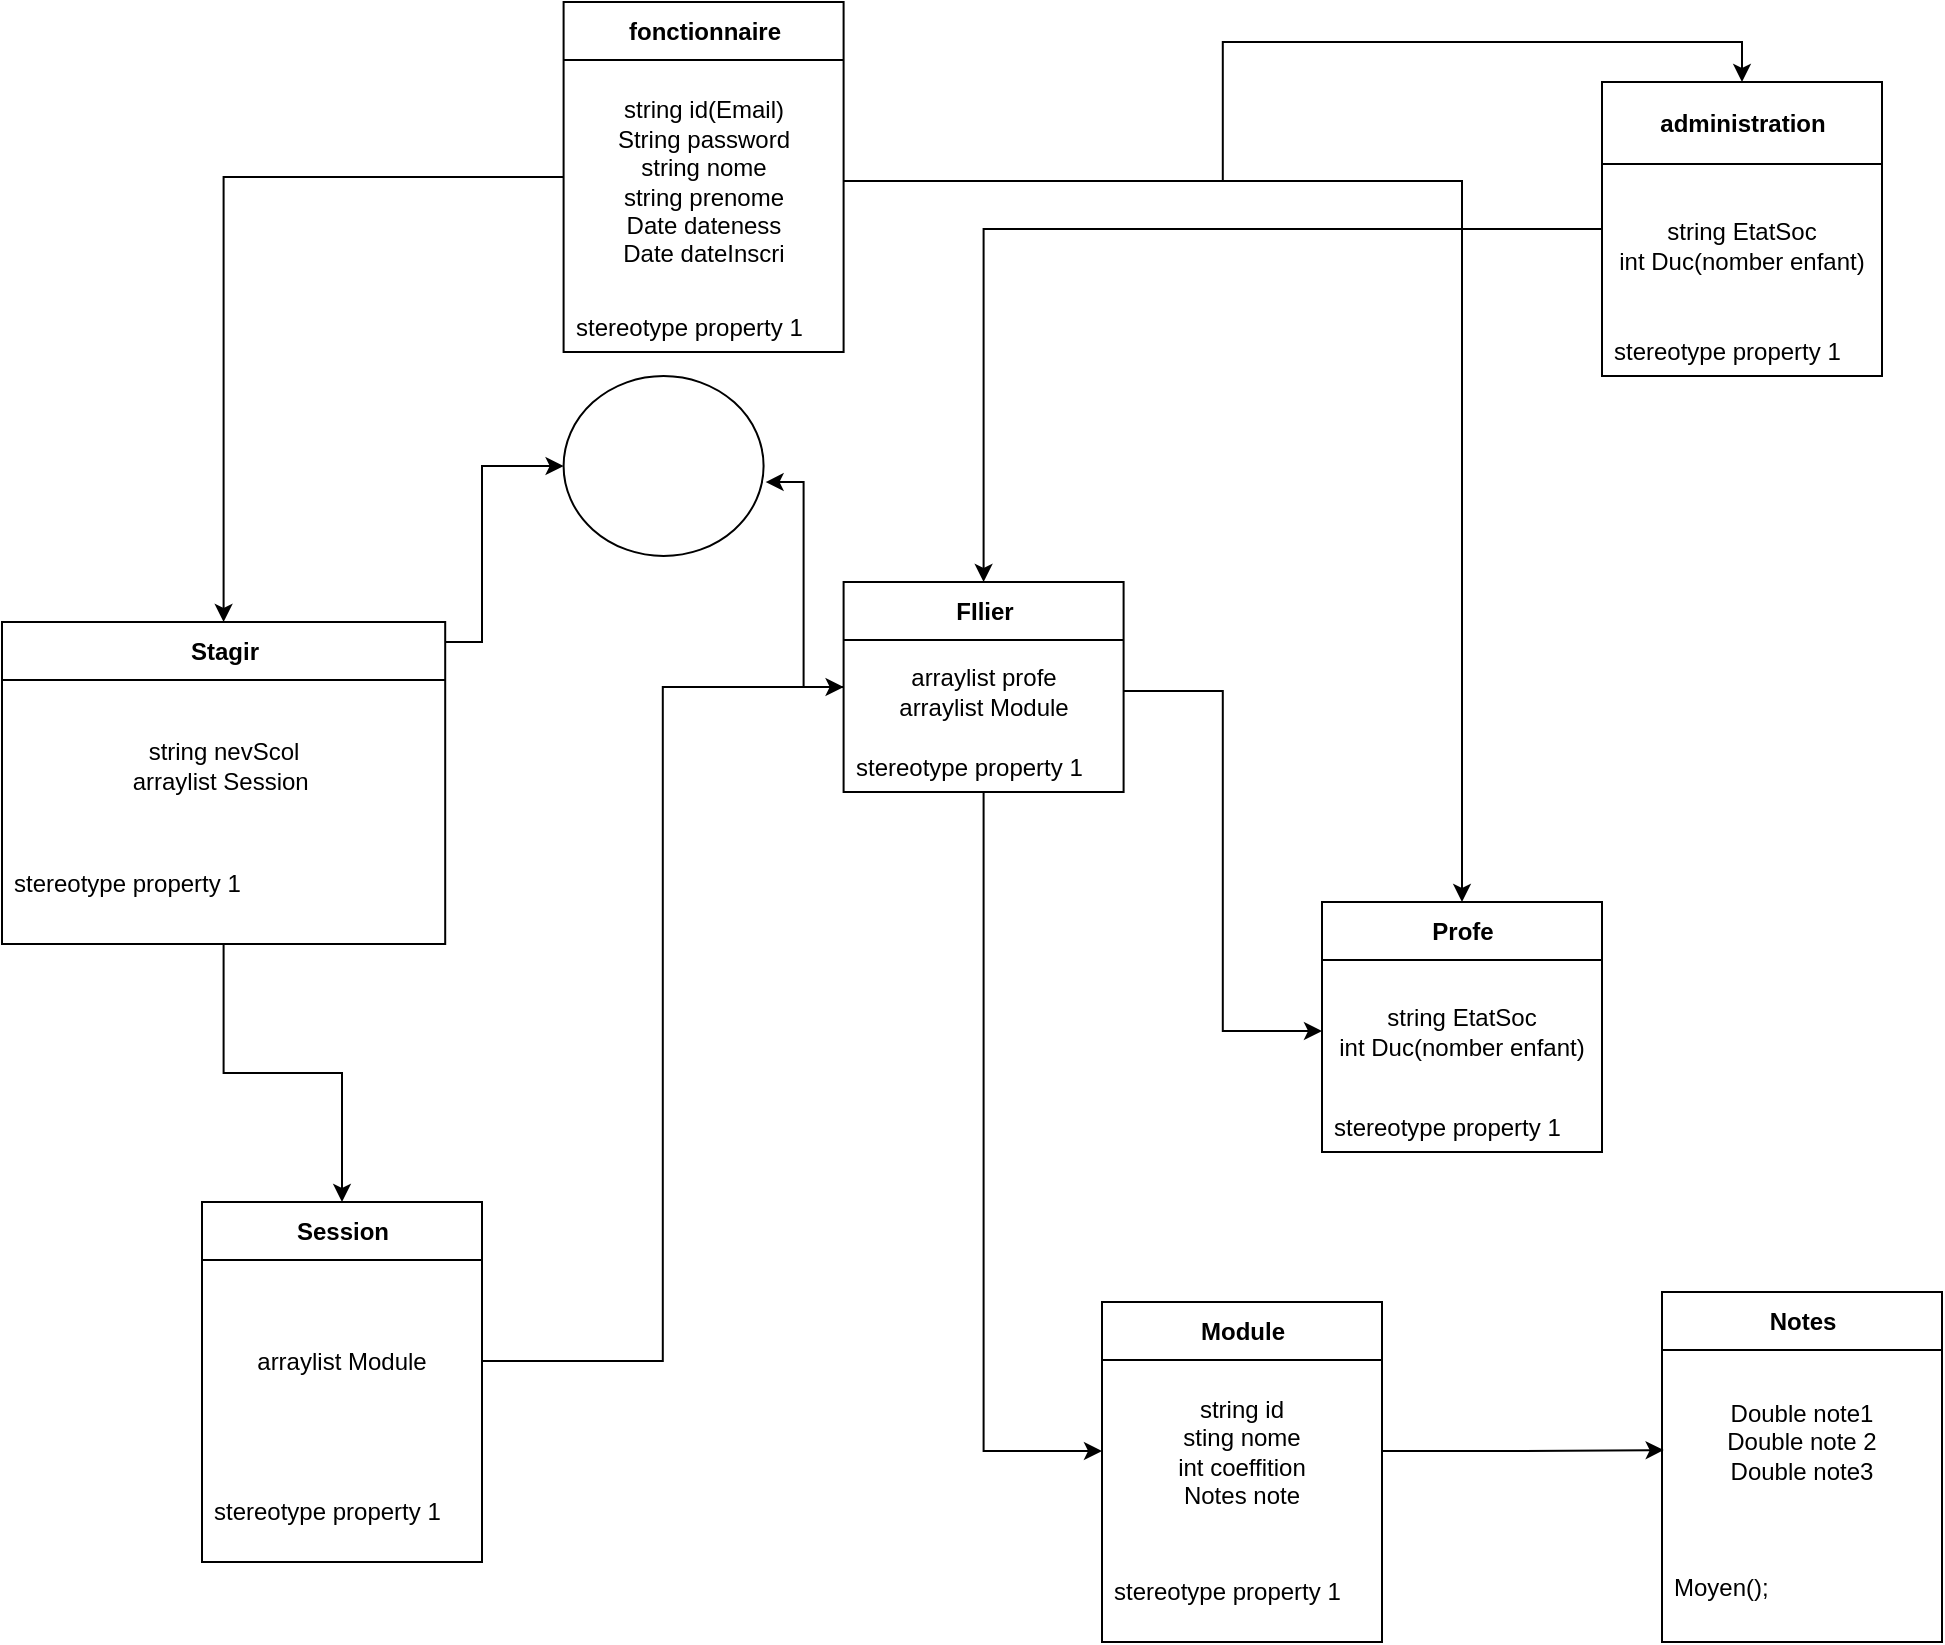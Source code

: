 <mxfile version="14.3.1" type="github">
  <diagram id="1NxRG8D7V6ZAQGZjh9II" name="Page-1">
    <mxGraphModel dx="2523" dy="2008" grid="1" gridSize="10" guides="1" tooltips="1" connect="1" arrows="1" fold="1" page="1" pageScale="1" pageWidth="850" pageHeight="1100" math="0" shadow="0">
      <root>
        <mxCell id="0" />
        <mxCell id="1" parent="0" />
        <mxCell id="w4kRflrV1mzjxwacPPMQ-11" style="edgeStyle=orthogonalEdgeStyle;rounded=0;orthogonalLoop=1;jettySize=auto;html=1;entryX=0.5;entryY=0;entryDx=0;entryDy=0;endArrow=classic;endFill=1;" edge="1" parent="1" source="P056auIVvopmCKvKTStU-19" target="P056auIVvopmCKvKTStU-28">
          <mxGeometry relative="1" as="geometry" />
        </mxCell>
        <mxCell id="w4kRflrV1mzjxwacPPMQ-14" style="edgeStyle=orthogonalEdgeStyle;rounded=0;orthogonalLoop=1;jettySize=auto;html=1;endArrow=classic;endFill=1;entryX=0;entryY=0.5;entryDx=0;entryDy=0;" edge="1" parent="1" source="P056auIVvopmCKvKTStU-19" target="P056auIVvopmCKvKTStU-37">
          <mxGeometry relative="1" as="geometry">
            <Array as="points">
              <mxPoint x="60" y="70" />
              <mxPoint x="60" y="-18" />
            </Array>
          </mxGeometry>
        </mxCell>
        <mxCell id="P056auIVvopmCKvKTStU-19" value="Stagir" style="swimlane;fontStyle=1;align=center;verticalAlign=middle;childLayout=stackLayout;horizontal=1;startSize=29;horizontalStack=0;resizeParent=1;resizeParentMax=0;resizeLast=0;collapsible=0;marginBottom=0;html=1;" parent="1" vertex="1">
          <mxGeometry x="-180" y="60" width="221.6" height="161" as="geometry" />
        </mxCell>
        <mxCell id="P056auIVvopmCKvKTStU-20" value="&lt;br&gt;string nevScol&lt;br&gt;arraylist Session&amp;nbsp;" style="text;html=1;strokeColor=none;fillColor=none;align=center;verticalAlign=middle;spacingLeft=4;spacingRight=4;overflow=hidden;rotatable=0;points=[[0,0.5],[1,0.5]];portConstraint=eastwest;" parent="P056auIVvopmCKvKTStU-19" vertex="1">
          <mxGeometry y="29" width="221.6" height="71" as="geometry" />
        </mxCell>
        <mxCell id="P056auIVvopmCKvKTStU-21" value="stereotype property 1" style="text;html=1;strokeColor=none;fillColor=none;align=left;verticalAlign=middle;spacingLeft=4;spacingRight=4;overflow=hidden;rotatable=0;points=[[0,0.5],[1,0.5]];portConstraint=eastwest;" parent="P056auIVvopmCKvKTStU-19" vertex="1">
          <mxGeometry y="100" width="221.6" height="61" as="geometry" />
        </mxCell>
        <mxCell id="w4kRflrV1mzjxwacPPMQ-8" style="edgeStyle=orthogonalEdgeStyle;rounded=0;orthogonalLoop=1;jettySize=auto;html=1;entryX=0;entryY=0.5;entryDx=0;entryDy=0;endArrow=classic;endFill=1;" edge="1" parent="1" source="P056auIVvopmCKvKTStU-22" target="P056auIVvopmCKvKTStU-26">
          <mxGeometry relative="1" as="geometry" />
        </mxCell>
        <mxCell id="w4kRflrV1mzjxwacPPMQ-13" style="edgeStyle=orthogonalEdgeStyle;rounded=0;orthogonalLoop=1;jettySize=auto;html=1;entryX=1.01;entryY=0.589;entryDx=0;entryDy=0;entryPerimeter=0;endArrow=classic;endFill=1;" edge="1" parent="1" source="P056auIVvopmCKvKTStU-22" target="P056auIVvopmCKvKTStU-37">
          <mxGeometry relative="1" as="geometry" />
        </mxCell>
        <mxCell id="P056auIVvopmCKvKTStU-22" value="FIlier" style="swimlane;fontStyle=1;align=center;verticalAlign=middle;childLayout=stackLayout;horizontal=1;startSize=29;horizontalStack=0;resizeParent=1;resizeParentMax=0;resizeLast=0;collapsible=0;marginBottom=0;html=1;" parent="1" vertex="1">
          <mxGeometry x="240.8" y="40" width="140" height="105" as="geometry" />
        </mxCell>
        <mxCell id="P056auIVvopmCKvKTStU-23" value="arraylist profe&lt;br&gt;arraylist Module" style="text;html=1;strokeColor=none;fillColor=none;align=center;verticalAlign=middle;spacingLeft=4;spacingRight=4;overflow=hidden;rotatable=0;points=[[0,0.5],[1,0.5]];portConstraint=eastwest;" parent="P056auIVvopmCKvKTStU-22" vertex="1">
          <mxGeometry y="29" width="140" height="51" as="geometry" />
        </mxCell>
        <mxCell id="P056auIVvopmCKvKTStU-24" value="stereotype property 1" style="text;html=1;strokeColor=none;fillColor=none;align=left;verticalAlign=middle;spacingLeft=4;spacingRight=4;overflow=hidden;rotatable=0;points=[[0,0.5],[1,0.5]];portConstraint=eastwest;" parent="P056auIVvopmCKvKTStU-22" vertex="1">
          <mxGeometry y="80" width="140" height="25" as="geometry" />
        </mxCell>
        <mxCell id="P056auIVvopmCKvKTStU-25" value="Module&lt;span style=&quot;color: rgba(0 , 0 , 0 , 0) ; font-family: monospace ; font-size: 0px ; font-weight: 400&quot;&gt;%3CmxGraphModel%3E%3Croot%3E%3CmxCell%20id%3D%220%22%2F%3E%3CmxCell%20id%3D%221%22%20parent%3D%220%22%2F%3E%3CmxCell%20id%3D%222%22%20value%3D%22FIlier%22%20style%3D%22swimlane%3BfontStyle%3D1%3Balign%3Dcenter%3BverticalAlign%3Dmiddle%3BchildLayout%3DstackLayout%3Bhorizontal%3D1%3BstartSize%3D29%3BhorizontalStack%3D0%3BresizeParent%3D1%3BresizeParentMax%3D0%3BresizeLast%3D0%3Bcollapsible%3D0%3BmarginBottom%3D0%3Bhtml%3D1%3B%22%20vertex%3D%221%22%20parent%3D%221%22%3E%3CmxGeometry%20x%3D%22270%22%20y%3D%22400%22%20width%3D%22140%22%20height%3D%2279%22%20as%3D%22geometry%22%2F%3E%3C%2FmxCell%3E%3CmxCell%20id%3D%223%22%20value%3D%22%26amp%3Blt%3B%26amp%3Blt%3Bstereotype1%26amp%3Bgt%3B%26amp%3Bgt%3B%22%20style%3D%22text%3Bhtml%3D1%3BstrokeColor%3Dnone%3BfillColor%3Dnone%3Balign%3Dcenter%3BverticalAlign%3Dmiddle%3BspacingLeft%3D4%3BspacingRight%3D4%3Boverflow%3Dhidden%3Brotatable%3D0%3Bpoints%3D%5B%5B0%2C0.5%5D%2C%5B1%2C0.5%5D%5D%3BportConstraint%3Deastwest%3B%22%20vertex%3D%221%22%20parent%3D%222%22%3E%3CmxGeometry%20y%3D%2229%22%20width%3D%22140%22%20height%3D%2225%22%20as%3D%22geometry%22%2F%3E%3C%2FmxCell%3E%3CmxCell%20id%3D%224%22%20value%3D%22stereotype%20property%201%22%20style%3D%22text%3Bhtml%3D1%3BstrokeColor%3Dnone%3BfillColor%3Dnone%3Balign%3Dleft%3BverticalAlign%3Dmiddle%3BspacingLeft%3D4%3BspacingRight%3D4%3Boverflow%3Dhidden%3Brotatable%3D0%3Bpoints%3D%5B%5B0%2C0.5%5D%2C%5B1%2C0.5%5D%5D%3BportConstraint%3Deastwest%3B%22%20vertex%3D%221%22%20parent%3D%222%22%3E%3CmxGeometry%20y%3D%2254%22%20width%3D%22140%22%20height%3D%2225%22%20as%3D%22geometry%22%2F%3E%3C%2FmxCell%3E%3C%2Froot%3E%3C%2FmxGraphModel%3E&lt;/span&gt;" style="swimlane;fontStyle=1;align=center;verticalAlign=middle;childLayout=stackLayout;horizontal=1;startSize=29;horizontalStack=0;resizeParent=1;resizeParentMax=0;resizeLast=0;collapsible=0;marginBottom=0;html=1;" parent="1" vertex="1">
          <mxGeometry x="370" y="400" width="140" height="170" as="geometry" />
        </mxCell>
        <mxCell id="P056auIVvopmCKvKTStU-26" value="string id&lt;br&gt;sting nome&lt;br&gt;int coeffition&lt;br&gt;Notes note" style="text;html=1;strokeColor=none;fillColor=none;align=center;verticalAlign=middle;spacingLeft=4;spacingRight=4;overflow=hidden;rotatable=0;points=[[0,0.5],[1,0.5]];portConstraint=eastwest;" parent="P056auIVvopmCKvKTStU-25" vertex="1">
          <mxGeometry y="29" width="140" height="91" as="geometry" />
        </mxCell>
        <mxCell id="P056auIVvopmCKvKTStU-27" value="stereotype property 1" style="text;html=1;strokeColor=none;fillColor=none;align=left;verticalAlign=middle;spacingLeft=4;spacingRight=4;overflow=hidden;rotatable=0;points=[[0,0.5],[1,0.5]];portConstraint=eastwest;" parent="P056auIVvopmCKvKTStU-25" vertex="1">
          <mxGeometry y="120" width="140" height="50" as="geometry" />
        </mxCell>
        <mxCell id="P056auIVvopmCKvKTStU-28" value="Session&lt;span style=&quot;color: rgba(0 , 0 , 0 , 0) ; font-family: monospace ; font-size: 0px ; font-weight: 400&quot;&gt;%3CmxGraphModel%3E%3Croot%3E%3CmxCell%20id%3D%220%22%2F%3E%3CmxCell%20id%3D%221%22%20parent%3D%220%22%2F%3E%3CmxCell%20id%3D%222%22%20value%3D%22FIlier%22%20style%3D%22swimlane%3BfontStyle%3D1%3Balign%3Dcenter%3BverticalAlign%3Dmiddle%3BchildLayout%3DstackLayout%3Bhorizontal%3D1%3BstartSize%3D29%3BhorizontalStack%3D0%3BresizeParent%3D1%3BresizeParentMax%3D0%3BresizeLast%3D0%3Bcollapsible%3D0%3BmarginBottom%3D0%3Bhtml%3D1%3B%22%20vertex%3D%221%22%20parent%3D%221%22%3E%3CmxGeometry%20x%3D%22270%22%20y%3D%22400%22%20width%3D%22140%22%20height%3D%2279%22%20as%3D%22geometry%22%2F%3E%3C%2FmxCell%3E%3CmxCell%20id%3D%223%22%20value%3D%22%26amp%3Blt%3B%26amp%3Blt%3Bstereotype1%26amp%3Bgt%3B%26amp%3Bgt%3B%22%20style%3D%22text%3Bhtml%3D1%3BstrokeColor%3Dnone%3BfillColor%3Dnone%3Balign%3Dcenter%3BverticalAlign%3Dmiddle%3BspacingLeft%3D4%3BspacingRight%3D4%3Boverflow%3Dhidden%3Brotatable%3D0%3Bpoints%3D%5B%5B0%2C0.5%5D%2C%5B1%2C0.5%5D%5D%3BportConstraint%3Deastwest%3B%22%20vertex%3D%221%22%20parent%3D%222%22%3E%3CmxGeometry%20y%3D%2229%22%20width%3D%22140%22%20height%3D%2225%22%20as%3D%22geometry%22%2F%3E%3C%2FmxCell%3E%3CmxCell%20id%3D%224%22%20value%3D%22stereotype%20property%201%22%20style%3D%22text%3Bhtml%3D1%3BstrokeColor%3Dnone%3BfillColor%3Dnone%3Balign%3Dleft%3BverticalAlign%3Dmiddle%3BspacingLeft%3D4%3BspacingRight%3D4%3Boverflow%3Dhidden%3Brotatable%3D0%3Bpoints%3D%5B%5B0%2C0.5%5D%2C%5B1%2C0.5%5D%5D%3BportConstraint%3Deastwest%3B%22%20vertex%3D%221%22%20parent%3D%222%22%3E%3CmxGeometry%20y%3D%2254%22%20width%3D%22140%22%20height%3D%2225%22%20as%3D%22geometry%22%2F%3E%3C%2FmxCell%3E%3C%2Froot%3E%3C%2FmxGraphModel%3E&lt;/span&gt;" style="swimlane;fontStyle=1;align=center;verticalAlign=middle;childLayout=stackLayout;horizontal=1;startSize=29;horizontalStack=0;resizeParent=1;resizeParentMax=0;resizeLast=0;collapsible=0;marginBottom=0;html=1;" parent="1" vertex="1">
          <mxGeometry x="-80.0" y="350" width="140" height="180" as="geometry" />
        </mxCell>
        <mxCell id="P056auIVvopmCKvKTStU-29" value="arraylist Module" style="text;html=1;strokeColor=none;fillColor=none;align=center;verticalAlign=middle;spacingLeft=4;spacingRight=4;overflow=hidden;rotatable=0;points=[[0,0.5],[1,0.5]];portConstraint=eastwest;" parent="P056auIVvopmCKvKTStU-28" vertex="1">
          <mxGeometry y="29" width="140" height="101" as="geometry" />
        </mxCell>
        <mxCell id="P056auIVvopmCKvKTStU-30" value="stereotype property 1" style="text;html=1;strokeColor=none;fillColor=none;align=left;verticalAlign=middle;spacingLeft=4;spacingRight=4;overflow=hidden;rotatable=0;points=[[0,0.5],[1,0.5]];portConstraint=eastwest;" parent="P056auIVvopmCKvKTStU-28" vertex="1">
          <mxGeometry y="130" width="140" height="50" as="geometry" />
        </mxCell>
        <mxCell id="P056auIVvopmCKvKTStU-37" value="" style="ellipse;whiteSpace=wrap;html=1;align=center;rotation=0;" parent="1" vertex="1">
          <mxGeometry x="100.8" y="-63" width="100" height="90" as="geometry" />
        </mxCell>
        <mxCell id="P056auIVvopmCKvKTStU-42" value="Notes" style="swimlane;fontStyle=1;align=center;verticalAlign=middle;childLayout=stackLayout;horizontal=1;startSize=29;horizontalStack=0;resizeParent=1;resizeParentMax=0;resizeLast=0;collapsible=0;marginBottom=0;html=1;" parent="1" vertex="1">
          <mxGeometry x="650" y="395" width="140" height="175" as="geometry" />
        </mxCell>
        <mxCell id="P056auIVvopmCKvKTStU-43" value="Double note1&lt;br&gt;Double note 2&lt;br&gt;Double note3&lt;br&gt;" style="text;html=1;strokeColor=none;fillColor=none;align=center;verticalAlign=middle;spacingLeft=4;spacingRight=4;overflow=hidden;rotatable=0;points=[[0,0.5],[1,0.5]];portConstraint=eastwest;" parent="P056auIVvopmCKvKTStU-42" vertex="1">
          <mxGeometry y="29" width="140" height="91" as="geometry" />
        </mxCell>
        <mxCell id="P056auIVvopmCKvKTStU-44" value="Moyen();" style="text;html=1;strokeColor=none;fillColor=none;align=left;verticalAlign=middle;spacingLeft=4;spacingRight=4;overflow=hidden;rotatable=0;points=[[0,0.5],[1,0.5]];portConstraint=eastwest;" parent="P056auIVvopmCKvKTStU-42" vertex="1">
          <mxGeometry y="120" width="140" height="55" as="geometry" />
        </mxCell>
        <mxCell id="P056auIVvopmCKvKTStU-47" value="Profe" style="swimlane;fontStyle=1;align=center;verticalAlign=middle;childLayout=stackLayout;horizontal=1;startSize=29;horizontalStack=0;resizeParent=1;resizeParentMax=0;resizeLast=0;collapsible=0;marginBottom=0;html=1;" parent="1" vertex="1">
          <mxGeometry x="480" y="200" width="140" height="125" as="geometry" />
        </mxCell>
        <mxCell id="P056auIVvopmCKvKTStU-48" value="string EtatSoc&lt;br&gt;int Duc(nomber enfant)" style="text;html=1;strokeColor=none;fillColor=none;align=center;verticalAlign=middle;spacingLeft=4;spacingRight=4;overflow=hidden;rotatable=0;points=[[0,0.5],[1,0.5]];portConstraint=eastwest;" parent="P056auIVvopmCKvKTStU-47" vertex="1">
          <mxGeometry y="29" width="140" height="71" as="geometry" />
        </mxCell>
        <mxCell id="P056auIVvopmCKvKTStU-49" value="stereotype property 1" style="text;html=1;strokeColor=none;fillColor=none;align=left;verticalAlign=middle;spacingLeft=4;spacingRight=4;overflow=hidden;rotatable=0;points=[[0,0.5],[1,0.5]];portConstraint=eastwest;" parent="P056auIVvopmCKvKTStU-47" vertex="1">
          <mxGeometry y="100" width="140" height="25" as="geometry" />
        </mxCell>
        <mxCell id="w4kRflrV1mzjxwacPPMQ-6" style="edgeStyle=orthogonalEdgeStyle;rounded=0;orthogonalLoop=1;jettySize=auto;html=1;endArrow=classic;endFill=1;" edge="1" parent="1" source="P056auIVvopmCKvKTStU-50" target="P056auIVvopmCKvKTStU-19">
          <mxGeometry relative="1" as="geometry" />
        </mxCell>
        <mxCell id="P056auIVvopmCKvKTStU-50" value="fonctionnaire" style="swimlane;fontStyle=1;align=center;verticalAlign=middle;childLayout=stackLayout;horizontal=1;startSize=29;horizontalStack=0;resizeParent=1;resizeParentMax=0;resizeLast=0;collapsible=0;marginBottom=0;html=1;" parent="1" vertex="1">
          <mxGeometry x="100.8" y="-250" width="140" height="175" as="geometry" />
        </mxCell>
        <mxCell id="P056auIVvopmCKvKTStU-51" value="string id(Email)&lt;br&gt;String password&lt;br&gt;string nome&lt;br&gt;string prenome&lt;br&gt;Date dateness&lt;br&gt;Date dateInscri" style="text;html=1;strokeColor=none;fillColor=none;align=center;verticalAlign=middle;spacingLeft=4;spacingRight=4;overflow=hidden;rotatable=0;points=[[0,0.5],[1,0.5]];portConstraint=eastwest;" parent="P056auIVvopmCKvKTStU-50" vertex="1">
          <mxGeometry y="29" width="140" height="121" as="geometry" />
        </mxCell>
        <mxCell id="P056auIVvopmCKvKTStU-52" value="stereotype property 1" style="text;html=1;strokeColor=none;fillColor=none;align=left;verticalAlign=middle;spacingLeft=4;spacingRight=4;overflow=hidden;rotatable=0;points=[[0,0.5],[1,0.5]];portConstraint=eastwest;" parent="P056auIVvopmCKvKTStU-50" vertex="1">
          <mxGeometry y="150" width="140" height="25" as="geometry" />
        </mxCell>
        <mxCell id="w4kRflrV1mzjxwacPPMQ-17" style="edgeStyle=orthogonalEdgeStyle;rounded=0;orthogonalLoop=1;jettySize=auto;html=1;endArrow=classic;endFill=1;" edge="1" parent="1" source="P056auIVvopmCKvKTStU-55" target="P056auIVvopmCKvKTStU-22">
          <mxGeometry relative="1" as="geometry" />
        </mxCell>
        <mxCell id="P056auIVvopmCKvKTStU-55" value="administration" style="swimlane;fontStyle=1;align=center;verticalAlign=middle;childLayout=stackLayout;horizontal=1;startSize=41;horizontalStack=0;resizeParent=1;resizeParentMax=0;resizeLast=0;collapsible=0;marginBottom=0;html=1;" parent="1" vertex="1">
          <mxGeometry x="620" y="-210" width="140" height="147" as="geometry" />
        </mxCell>
        <mxCell id="P056auIVvopmCKvKTStU-56" value="string EtatSoc&lt;br&gt;int Duc(nomber enfant)" style="text;html=1;strokeColor=none;fillColor=none;align=center;verticalAlign=middle;spacingLeft=4;spacingRight=4;overflow=hidden;rotatable=0;points=[[0,0.5],[1,0.5]];portConstraint=eastwest;" parent="P056auIVvopmCKvKTStU-55" vertex="1">
          <mxGeometry y="41" width="140" height="81" as="geometry" />
        </mxCell>
        <mxCell id="P056auIVvopmCKvKTStU-57" value="stereotype property 1" style="text;html=1;strokeColor=none;fillColor=none;align=left;verticalAlign=middle;spacingLeft=4;spacingRight=4;overflow=hidden;rotatable=0;points=[[0,0.5],[1,0.5]];portConstraint=eastwest;" parent="P056auIVvopmCKvKTStU-55" vertex="1">
          <mxGeometry y="122" width="140" height="25" as="geometry" />
        </mxCell>
        <mxCell id="w4kRflrV1mzjxwacPPMQ-4" style="edgeStyle=orthogonalEdgeStyle;rounded=0;orthogonalLoop=1;jettySize=auto;html=1;endArrow=classic;endFill=1;" edge="1" parent="1" source="P056auIVvopmCKvKTStU-51" target="P056auIVvopmCKvKTStU-47">
          <mxGeometry relative="1" as="geometry" />
        </mxCell>
        <mxCell id="w4kRflrV1mzjxwacPPMQ-7" style="edgeStyle=orthogonalEdgeStyle;rounded=0;orthogonalLoop=1;jettySize=auto;html=1;entryX=0.5;entryY=0;entryDx=0;entryDy=0;endArrow=classic;endFill=1;" edge="1" parent="1" source="P056auIVvopmCKvKTStU-51" target="P056auIVvopmCKvKTStU-55">
          <mxGeometry relative="1" as="geometry" />
        </mxCell>
        <mxCell id="w4kRflrV1mzjxwacPPMQ-10" style="edgeStyle=orthogonalEdgeStyle;rounded=0;orthogonalLoop=1;jettySize=auto;html=1;endArrow=classic;endFill=1;" edge="1" parent="1" source="P056auIVvopmCKvKTStU-23" target="P056auIVvopmCKvKTStU-48">
          <mxGeometry relative="1" as="geometry" />
        </mxCell>
        <mxCell id="w4kRflrV1mzjxwacPPMQ-15" style="edgeStyle=orthogonalEdgeStyle;rounded=0;orthogonalLoop=1;jettySize=auto;html=1;entryX=0.006;entryY=0.55;entryDx=0;entryDy=0;endArrow=classic;endFill=1;entryPerimeter=0;" edge="1" parent="1" source="P056auIVvopmCKvKTStU-26" target="P056auIVvopmCKvKTStU-43">
          <mxGeometry relative="1" as="geometry" />
        </mxCell>
        <mxCell id="w4kRflrV1mzjxwacPPMQ-16" style="edgeStyle=orthogonalEdgeStyle;rounded=0;orthogonalLoop=1;jettySize=auto;html=1;entryX=0;entryY=0.5;entryDx=0;entryDy=0;endArrow=classic;endFill=1;" edge="1" parent="1" source="P056auIVvopmCKvKTStU-29" target="P056auIVvopmCKvKTStU-22">
          <mxGeometry relative="1" as="geometry" />
        </mxCell>
      </root>
    </mxGraphModel>
  </diagram>
</mxfile>
